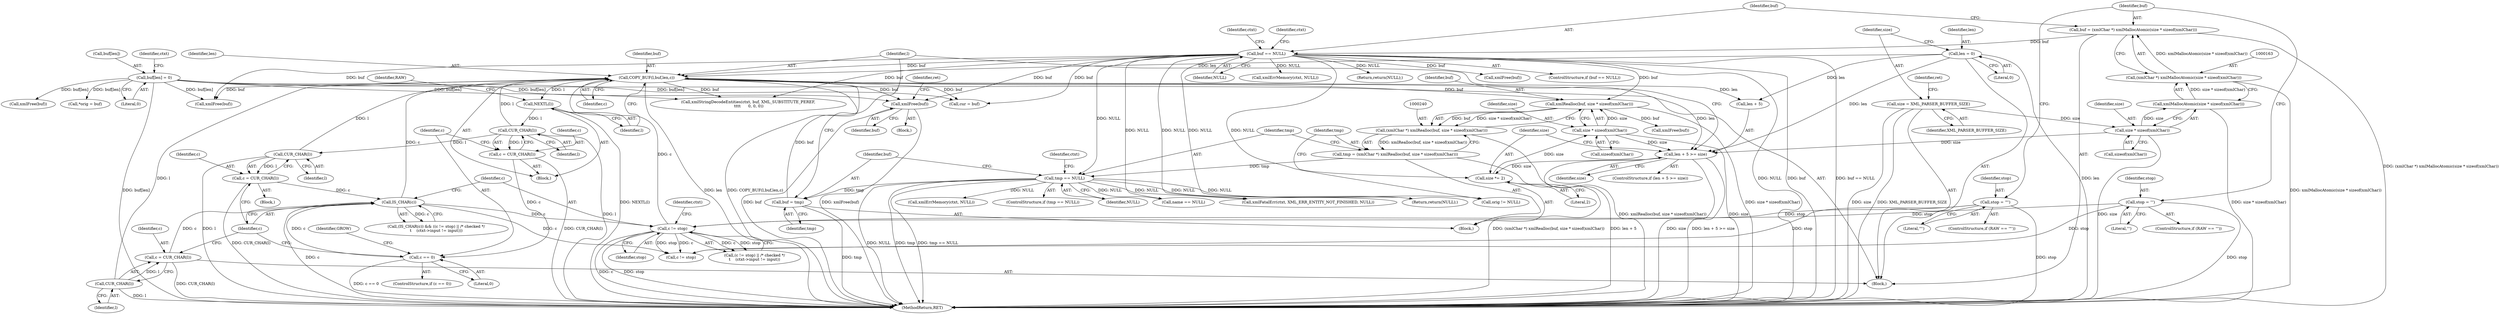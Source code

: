 digraph "0_Chrome_d0947db40187f4708c58e64cbd6013faf9eddeed_20@pointer" {
"1000411" [label="(Call,xmlFree(buf))"];
"1000296" [label="(Call,buf[len] = 0)"];
"1000262" [label="(Call,COPY_BUF(l,buf,len,c))"];
"1000284" [label="(Call,CUR_CHAR(l))"];
"1000267" [label="(Call,NEXTL(l))"];
"1000294" [label="(Call,CUR_CHAR(l))"];
"1000204" [label="(Call,CUR_CHAR(l))"];
"1000259" [label="(Call,buf = tmp)"];
"1000248" [label="(Call,tmp == NULL)"];
"1000237" [label="(Call,tmp = (xmlChar *) xmlRealloc(buf, size * sizeof(xmlChar)))"];
"1000239" [label="(Call,(xmlChar *) xmlRealloc(buf, size * sizeof(xmlChar)))"];
"1000241" [label="(Call,xmlRealloc(buf, size * sizeof(xmlChar)))"];
"1000170" [label="(Call,buf == NULL)"];
"1000160" [label="(Call,buf = (xmlChar *) xmlMallocAtomic(size * sizeof(xmlChar)))"];
"1000162" [label="(Call,(xmlChar *) xmlMallocAtomic(size * sizeof(xmlChar)))"];
"1000164" [label="(Call,xmlMallocAtomic(size * sizeof(xmlChar)))"];
"1000165" [label="(Call,size * sizeof(xmlChar))"];
"1000122" [label="(Call,size = XML_PARSER_BUFFER_SIZE)"];
"1000243" [label="(Call,size * sizeof(xmlChar))"];
"1000234" [label="(Call,size *= 2)"];
"1000227" [label="(Call,len + 5 >= size)"];
"1000118" [label="(Call,len = 0)"];
"1000209" [label="(Call,IS_CHAR(c))"];
"1000292" [label="(Call,c = CUR_CHAR(l))"];
"1000202" [label="(Call,c = CUR_CHAR(l))"];
"1000287" [label="(Call,c == 0)"];
"1000282" [label="(Call,c = CUR_CHAR(l))"];
"1000212" [label="(Call,c != stop)"];
"1000141" [label="(Call,stop = '\"')"];
"1000149" [label="(Call,stop = '\'')"];
"1000172" [label="(Identifier,NULL)"];
"1000174" [label="(Call,xmlErrMemory(ctxt, NULL))"];
"1000293" [label="(Identifier,c)"];
"1000265" [label="(Identifier,len)"];
"1000412" [label="(Identifier,buf)"];
"1000175" [label="(Identifier,ctxt)"];
"1000255" [label="(Call,xmlFree(buf))"];
"1000290" [label="(Block,)"];
"1000123" [label="(Identifier,size)"];
"1000406" [label="(Block,)"];
"1000286" [label="(ControlStructure,if (c == 0))"];
"1000151" [label="(Literal,'\'')"];
"1000165" [label="(Call,size * sizeof(xmlChar))"];
"1000213" [label="(Identifier,c)"];
"1000287" [label="(Call,c == 0)"];
"1000259" [label="(Call,buf = tmp)"];
"1000282" [label="(Call,c = CUR_CHAR(l))"];
"1000208" [label="(Call,(IS_CHAR(c)) && ((c != stop) || /* checked */\n\t    (ctxt->input != input)))"];
"1000202" [label="(Call,c = CUR_CHAR(l))"];
"1000239" [label="(Call,(xmlChar *) xmlRealloc(buf, size * sizeof(xmlChar)))"];
"1000252" [label="(Call,xmlErrMemory(ctxt, NULL))"];
"1000247" [label="(ControlStructure,if (tmp == NULL))"];
"1000263" [label="(Identifier,l)"];
"1000161" [label="(Identifier,buf)"];
"1000304" [label="(Identifier,ctxt)"];
"1000217" [label="(Identifier,ctxt)"];
"1000267" [label="(Call,NEXTL(l))"];
"1000145" [label="(ControlStructure,if (RAW == '\''))"];
"1000249" [label="(Identifier,tmp)"];
"1000296" [label="(Call,buf[len] = 0)"];
"1000124" [label="(Identifier,XML_PARSER_BUFFER_SIZE)"];
"1000243" [label="(Call,size * sizeof(xmlChar))"];
"1000434" [label="(Call,xmlFree(buf))"];
"1000295" [label="(Identifier,l)"];
"1000418" [label="(Call,xmlStringDecodeEntities(ctxt, buf, XML_SUBSTITUTE_PEREF,\n \t\t\t\t      0, 0, 0))"];
"1000199" [label="(Return,return(NULL);)"];
"1000264" [label="(Identifier,buf)"];
"1000212" [label="(Call,c != stop)"];
"1000122" [label="(Call,size = XML_PARSER_BUFFER_SIZE)"];
"1000197" [label="(Call,xmlFree(buf))"];
"1000118" [label="(Call,len = 0)"];
"1000285" [label="(Identifier,l)"];
"1000312" [label="(Call,cur = buf)"];
"1000235" [label="(Identifier,size)"];
"1000143" [label="(Literal,'\"')"];
"1000171" [label="(Identifier,buf)"];
"1000162" [label="(Call,(xmlChar *) xmlMallocAtomic(size * sizeof(xmlChar)))"];
"1000231" [label="(Identifier,size)"];
"1000237" [label="(Call,tmp = (xmlChar *) xmlRealloc(buf, size * sizeof(xmlChar)))"];
"1000137" [label="(ControlStructure,if (RAW == '\"'))"];
"1000166" [label="(Identifier,size)"];
"1000272" [label="(Identifier,RAW)"];
"1000292" [label="(Call,c = CUR_CHAR(l))"];
"1000210" [label="(Identifier,c)"];
"1000169" [label="(ControlStructure,if (buf == NULL))"];
"1000289" [label="(Literal,0)"];
"1000426" [label="(Call,orig != NULL)"];
"1000205" [label="(Identifier,l)"];
"1000141" [label="(Call,stop = '\"')"];
"1000149" [label="(Call,stop = '\'')"];
"1000429" [label="(Call,*orig = buf)"];
"1000130" [label="(Identifier,ret)"];
"1000241" [label="(Call,xmlRealloc(buf, size * sizeof(xmlChar)))"];
"1000253" [label="(Identifier,ctxt)"];
"1000250" [label="(Identifier,NULL)"];
"1000245" [label="(Call,sizeof(xmlChar))"];
"1000403" [label="(Call,c != stop)"];
"1000288" [label="(Identifier,c)"];
"1000308" [label="(Call,xmlFree(buf))"];
"1000170" [label="(Call,buf == NULL)"];
"1000297" [label="(Call,buf[len])"];
"1000232" [label="(Block,)"];
"1000294" [label="(Call,CUR_CHAR(l))"];
"1000236" [label="(Literal,2)"];
"1000225" [label="(Block,)"];
"1000112" [label="(Block,)"];
"1000209" [label="(Call,IS_CHAR(c))"];
"1000227" [label="(Call,len + 5 >= size)"];
"1000291" [label="(Identifier,GROW)"];
"1000211" [label="(Call,(c != stop) || /* checked */\n\t    (ctxt->input != input))"];
"1000262" [label="(Call,COPY_BUF(l,buf,len,c))"];
"1000234" [label="(Call,size *= 2)"];
"1000354" [label="(Call,name == NULL)"];
"1000150" [label="(Identifier,stop)"];
"1000437" [label="(Identifier,ret)"];
"1000407" [label="(Call,xmlFatalErr(ctxt, XML_ERR_ENTITY_NOT_FINISHED, NULL))"];
"1000411" [label="(Call,xmlFree(buf))"];
"1000238" [label="(Identifier,tmp)"];
"1000142" [label="(Identifier,stop)"];
"1000226" [label="(ControlStructure,if (len + 5 >= size))"];
"1000181" [label="(Identifier,ctxt)"];
"1000214" [label="(Identifier,stop)"];
"1000261" [label="(Identifier,tmp)"];
"1000310" [label="(Return,return(NULL);)"];
"1000438" [label="(MethodReturn,RET)"];
"1000283" [label="(Identifier,c)"];
"1000242" [label="(Identifier,buf)"];
"1000284" [label="(Call,CUR_CHAR(l))"];
"1000120" [label="(Literal,0)"];
"1000244" [label="(Identifier,size)"];
"1000268" [label="(Identifier,l)"];
"1000164" [label="(Call,xmlMallocAtomic(size * sizeof(xmlChar)))"];
"1000300" [label="(Literal,0)"];
"1000260" [label="(Identifier,buf)"];
"1000119" [label="(Identifier,len)"];
"1000248" [label="(Call,tmp == NULL)"];
"1000203" [label="(Identifier,c)"];
"1000204" [label="(Call,CUR_CHAR(l))"];
"1000160" [label="(Call,buf = (xmlChar *) xmlMallocAtomic(size * sizeof(xmlChar)))"];
"1000167" [label="(Call,sizeof(xmlChar))"];
"1000228" [label="(Call,len + 5)"];
"1000266" [label="(Identifier,c)"];
"1000411" -> "1000406"  [label="AST: "];
"1000411" -> "1000412"  [label="CFG: "];
"1000412" -> "1000411"  [label="AST: "];
"1000437" -> "1000411"  [label="CFG: "];
"1000411" -> "1000438"  [label="DDG: xmlFree(buf)"];
"1000411" -> "1000438"  [label="DDG: buf"];
"1000296" -> "1000411"  [label="DDG: buf[len]"];
"1000262" -> "1000411"  [label="DDG: buf"];
"1000170" -> "1000411"  [label="DDG: buf"];
"1000296" -> "1000112"  [label="AST: "];
"1000296" -> "1000300"  [label="CFG: "];
"1000297" -> "1000296"  [label="AST: "];
"1000300" -> "1000296"  [label="AST: "];
"1000304" -> "1000296"  [label="CFG: "];
"1000296" -> "1000438"  [label="DDG: buf[len]"];
"1000296" -> "1000308"  [label="DDG: buf[len]"];
"1000296" -> "1000312"  [label="DDG: buf[len]"];
"1000296" -> "1000418"  [label="DDG: buf[len]"];
"1000296" -> "1000429"  [label="DDG: buf[len]"];
"1000296" -> "1000434"  [label="DDG: buf[len]"];
"1000262" -> "1000225"  [label="AST: "];
"1000262" -> "1000266"  [label="CFG: "];
"1000263" -> "1000262"  [label="AST: "];
"1000264" -> "1000262"  [label="AST: "];
"1000265" -> "1000262"  [label="AST: "];
"1000266" -> "1000262"  [label="AST: "];
"1000268" -> "1000262"  [label="CFG: "];
"1000262" -> "1000438"  [label="DDG: len"];
"1000262" -> "1000438"  [label="DDG: COPY_BUF(l,buf,len,c)"];
"1000262" -> "1000227"  [label="DDG: len"];
"1000262" -> "1000228"  [label="DDG: len"];
"1000262" -> "1000241"  [label="DDG: buf"];
"1000284" -> "1000262"  [label="DDG: l"];
"1000294" -> "1000262"  [label="DDG: l"];
"1000204" -> "1000262"  [label="DDG: l"];
"1000259" -> "1000262"  [label="DDG: buf"];
"1000170" -> "1000262"  [label="DDG: buf"];
"1000118" -> "1000262"  [label="DDG: len"];
"1000209" -> "1000262"  [label="DDG: c"];
"1000212" -> "1000262"  [label="DDG: c"];
"1000262" -> "1000267"  [label="DDG: l"];
"1000262" -> "1000308"  [label="DDG: buf"];
"1000262" -> "1000312"  [label="DDG: buf"];
"1000262" -> "1000418"  [label="DDG: buf"];
"1000284" -> "1000282"  [label="AST: "];
"1000284" -> "1000285"  [label="CFG: "];
"1000285" -> "1000284"  [label="AST: "];
"1000282" -> "1000284"  [label="CFG: "];
"1000284" -> "1000438"  [label="DDG: l"];
"1000284" -> "1000282"  [label="DDG: l"];
"1000267" -> "1000284"  [label="DDG: l"];
"1000284" -> "1000294"  [label="DDG: l"];
"1000267" -> "1000225"  [label="AST: "];
"1000267" -> "1000268"  [label="CFG: "];
"1000268" -> "1000267"  [label="AST: "];
"1000272" -> "1000267"  [label="CFG: "];
"1000267" -> "1000438"  [label="DDG: NEXTL(l)"];
"1000294" -> "1000292"  [label="AST: "];
"1000294" -> "1000295"  [label="CFG: "];
"1000295" -> "1000294"  [label="AST: "];
"1000292" -> "1000294"  [label="CFG: "];
"1000294" -> "1000438"  [label="DDG: l"];
"1000294" -> "1000292"  [label="DDG: l"];
"1000204" -> "1000202"  [label="AST: "];
"1000204" -> "1000205"  [label="CFG: "];
"1000205" -> "1000204"  [label="AST: "];
"1000202" -> "1000204"  [label="CFG: "];
"1000204" -> "1000438"  [label="DDG: l"];
"1000204" -> "1000202"  [label="DDG: l"];
"1000259" -> "1000232"  [label="AST: "];
"1000259" -> "1000261"  [label="CFG: "];
"1000260" -> "1000259"  [label="AST: "];
"1000261" -> "1000259"  [label="AST: "];
"1000263" -> "1000259"  [label="CFG: "];
"1000259" -> "1000438"  [label="DDG: tmp"];
"1000248" -> "1000259"  [label="DDG: tmp"];
"1000248" -> "1000247"  [label="AST: "];
"1000248" -> "1000250"  [label="CFG: "];
"1000249" -> "1000248"  [label="AST: "];
"1000250" -> "1000248"  [label="AST: "];
"1000253" -> "1000248"  [label="CFG: "];
"1000260" -> "1000248"  [label="CFG: "];
"1000248" -> "1000438"  [label="DDG: tmp == NULL"];
"1000248" -> "1000438"  [label="DDG: NULL"];
"1000248" -> "1000438"  [label="DDG: tmp"];
"1000237" -> "1000248"  [label="DDG: tmp"];
"1000170" -> "1000248"  [label="DDG: NULL"];
"1000248" -> "1000252"  [label="DDG: NULL"];
"1000248" -> "1000310"  [label="DDG: NULL"];
"1000248" -> "1000354"  [label="DDG: NULL"];
"1000248" -> "1000407"  [label="DDG: NULL"];
"1000248" -> "1000426"  [label="DDG: NULL"];
"1000237" -> "1000232"  [label="AST: "];
"1000237" -> "1000239"  [label="CFG: "];
"1000238" -> "1000237"  [label="AST: "];
"1000239" -> "1000237"  [label="AST: "];
"1000249" -> "1000237"  [label="CFG: "];
"1000237" -> "1000438"  [label="DDG: (xmlChar *) xmlRealloc(buf, size * sizeof(xmlChar))"];
"1000239" -> "1000237"  [label="DDG: xmlRealloc(buf, size * sizeof(xmlChar))"];
"1000239" -> "1000241"  [label="CFG: "];
"1000240" -> "1000239"  [label="AST: "];
"1000241" -> "1000239"  [label="AST: "];
"1000239" -> "1000438"  [label="DDG: xmlRealloc(buf, size * sizeof(xmlChar))"];
"1000241" -> "1000239"  [label="DDG: buf"];
"1000241" -> "1000239"  [label="DDG: size * sizeof(xmlChar)"];
"1000241" -> "1000243"  [label="CFG: "];
"1000242" -> "1000241"  [label="AST: "];
"1000243" -> "1000241"  [label="AST: "];
"1000241" -> "1000438"  [label="DDG: size * sizeof(xmlChar)"];
"1000170" -> "1000241"  [label="DDG: buf"];
"1000243" -> "1000241"  [label="DDG: size"];
"1000241" -> "1000255"  [label="DDG: buf"];
"1000170" -> "1000169"  [label="AST: "];
"1000170" -> "1000172"  [label="CFG: "];
"1000171" -> "1000170"  [label="AST: "];
"1000172" -> "1000170"  [label="AST: "];
"1000175" -> "1000170"  [label="CFG: "];
"1000181" -> "1000170"  [label="CFG: "];
"1000170" -> "1000438"  [label="DDG: NULL"];
"1000170" -> "1000438"  [label="DDG: buf"];
"1000170" -> "1000438"  [label="DDG: buf == NULL"];
"1000160" -> "1000170"  [label="DDG: buf"];
"1000170" -> "1000174"  [label="DDG: NULL"];
"1000170" -> "1000197"  [label="DDG: buf"];
"1000170" -> "1000199"  [label="DDG: NULL"];
"1000170" -> "1000308"  [label="DDG: buf"];
"1000170" -> "1000310"  [label="DDG: NULL"];
"1000170" -> "1000312"  [label="DDG: buf"];
"1000170" -> "1000354"  [label="DDG: NULL"];
"1000170" -> "1000407"  [label="DDG: NULL"];
"1000170" -> "1000418"  [label="DDG: buf"];
"1000170" -> "1000426"  [label="DDG: NULL"];
"1000160" -> "1000112"  [label="AST: "];
"1000160" -> "1000162"  [label="CFG: "];
"1000161" -> "1000160"  [label="AST: "];
"1000162" -> "1000160"  [label="AST: "];
"1000171" -> "1000160"  [label="CFG: "];
"1000160" -> "1000438"  [label="DDG: (xmlChar *) xmlMallocAtomic(size * sizeof(xmlChar))"];
"1000162" -> "1000160"  [label="DDG: xmlMallocAtomic(size * sizeof(xmlChar))"];
"1000162" -> "1000164"  [label="CFG: "];
"1000163" -> "1000162"  [label="AST: "];
"1000164" -> "1000162"  [label="AST: "];
"1000162" -> "1000438"  [label="DDG: xmlMallocAtomic(size * sizeof(xmlChar))"];
"1000164" -> "1000162"  [label="DDG: size * sizeof(xmlChar)"];
"1000164" -> "1000165"  [label="CFG: "];
"1000165" -> "1000164"  [label="AST: "];
"1000164" -> "1000438"  [label="DDG: size * sizeof(xmlChar)"];
"1000165" -> "1000164"  [label="DDG: size"];
"1000165" -> "1000167"  [label="CFG: "];
"1000166" -> "1000165"  [label="AST: "];
"1000167" -> "1000165"  [label="AST: "];
"1000165" -> "1000438"  [label="DDG: size"];
"1000122" -> "1000165"  [label="DDG: size"];
"1000165" -> "1000227"  [label="DDG: size"];
"1000122" -> "1000112"  [label="AST: "];
"1000122" -> "1000124"  [label="CFG: "];
"1000123" -> "1000122"  [label="AST: "];
"1000124" -> "1000122"  [label="AST: "];
"1000130" -> "1000122"  [label="CFG: "];
"1000122" -> "1000438"  [label="DDG: size"];
"1000122" -> "1000438"  [label="DDG: XML_PARSER_BUFFER_SIZE"];
"1000243" -> "1000245"  [label="CFG: "];
"1000244" -> "1000243"  [label="AST: "];
"1000245" -> "1000243"  [label="AST: "];
"1000243" -> "1000438"  [label="DDG: size"];
"1000243" -> "1000227"  [label="DDG: size"];
"1000234" -> "1000243"  [label="DDG: size"];
"1000234" -> "1000232"  [label="AST: "];
"1000234" -> "1000236"  [label="CFG: "];
"1000235" -> "1000234"  [label="AST: "];
"1000236" -> "1000234"  [label="AST: "];
"1000238" -> "1000234"  [label="CFG: "];
"1000227" -> "1000234"  [label="DDG: size"];
"1000227" -> "1000226"  [label="AST: "];
"1000227" -> "1000231"  [label="CFG: "];
"1000228" -> "1000227"  [label="AST: "];
"1000231" -> "1000227"  [label="AST: "];
"1000235" -> "1000227"  [label="CFG: "];
"1000263" -> "1000227"  [label="CFG: "];
"1000227" -> "1000438"  [label="DDG: len + 5 >= size"];
"1000227" -> "1000438"  [label="DDG: len + 5"];
"1000227" -> "1000438"  [label="DDG: size"];
"1000118" -> "1000227"  [label="DDG: len"];
"1000118" -> "1000112"  [label="AST: "];
"1000118" -> "1000120"  [label="CFG: "];
"1000119" -> "1000118"  [label="AST: "];
"1000120" -> "1000118"  [label="AST: "];
"1000123" -> "1000118"  [label="CFG: "];
"1000118" -> "1000438"  [label="DDG: len"];
"1000118" -> "1000228"  [label="DDG: len"];
"1000209" -> "1000208"  [label="AST: "];
"1000209" -> "1000210"  [label="CFG: "];
"1000210" -> "1000209"  [label="AST: "];
"1000213" -> "1000209"  [label="CFG: "];
"1000208" -> "1000209"  [label="CFG: "];
"1000209" -> "1000438"  [label="DDG: c"];
"1000209" -> "1000208"  [label="DDG: c"];
"1000292" -> "1000209"  [label="DDG: c"];
"1000202" -> "1000209"  [label="DDG: c"];
"1000287" -> "1000209"  [label="DDG: c"];
"1000209" -> "1000212"  [label="DDG: c"];
"1000209" -> "1000403"  [label="DDG: c"];
"1000292" -> "1000290"  [label="AST: "];
"1000293" -> "1000292"  [label="AST: "];
"1000210" -> "1000292"  [label="CFG: "];
"1000292" -> "1000438"  [label="DDG: CUR_CHAR(l)"];
"1000202" -> "1000112"  [label="AST: "];
"1000203" -> "1000202"  [label="AST: "];
"1000210" -> "1000202"  [label="CFG: "];
"1000202" -> "1000438"  [label="DDG: CUR_CHAR(l)"];
"1000287" -> "1000286"  [label="AST: "];
"1000287" -> "1000289"  [label="CFG: "];
"1000288" -> "1000287"  [label="AST: "];
"1000289" -> "1000287"  [label="AST: "];
"1000210" -> "1000287"  [label="CFG: "];
"1000291" -> "1000287"  [label="CFG: "];
"1000287" -> "1000438"  [label="DDG: c == 0"];
"1000282" -> "1000287"  [label="DDG: c"];
"1000282" -> "1000225"  [label="AST: "];
"1000283" -> "1000282"  [label="AST: "];
"1000288" -> "1000282"  [label="CFG: "];
"1000282" -> "1000438"  [label="DDG: CUR_CHAR(l)"];
"1000212" -> "1000211"  [label="AST: "];
"1000212" -> "1000214"  [label="CFG: "];
"1000213" -> "1000212"  [label="AST: "];
"1000214" -> "1000212"  [label="AST: "];
"1000217" -> "1000212"  [label="CFG: "];
"1000211" -> "1000212"  [label="CFG: "];
"1000212" -> "1000438"  [label="DDG: stop"];
"1000212" -> "1000438"  [label="DDG: c"];
"1000212" -> "1000211"  [label="DDG: c"];
"1000212" -> "1000211"  [label="DDG: stop"];
"1000141" -> "1000212"  [label="DDG: stop"];
"1000149" -> "1000212"  [label="DDG: stop"];
"1000212" -> "1000403"  [label="DDG: c"];
"1000212" -> "1000403"  [label="DDG: stop"];
"1000141" -> "1000137"  [label="AST: "];
"1000141" -> "1000143"  [label="CFG: "];
"1000142" -> "1000141"  [label="AST: "];
"1000143" -> "1000141"  [label="AST: "];
"1000161" -> "1000141"  [label="CFG: "];
"1000141" -> "1000438"  [label="DDG: stop"];
"1000141" -> "1000403"  [label="DDG: stop"];
"1000149" -> "1000145"  [label="AST: "];
"1000149" -> "1000151"  [label="CFG: "];
"1000150" -> "1000149"  [label="AST: "];
"1000151" -> "1000149"  [label="AST: "];
"1000161" -> "1000149"  [label="CFG: "];
"1000149" -> "1000438"  [label="DDG: stop"];
"1000149" -> "1000403"  [label="DDG: stop"];
}

